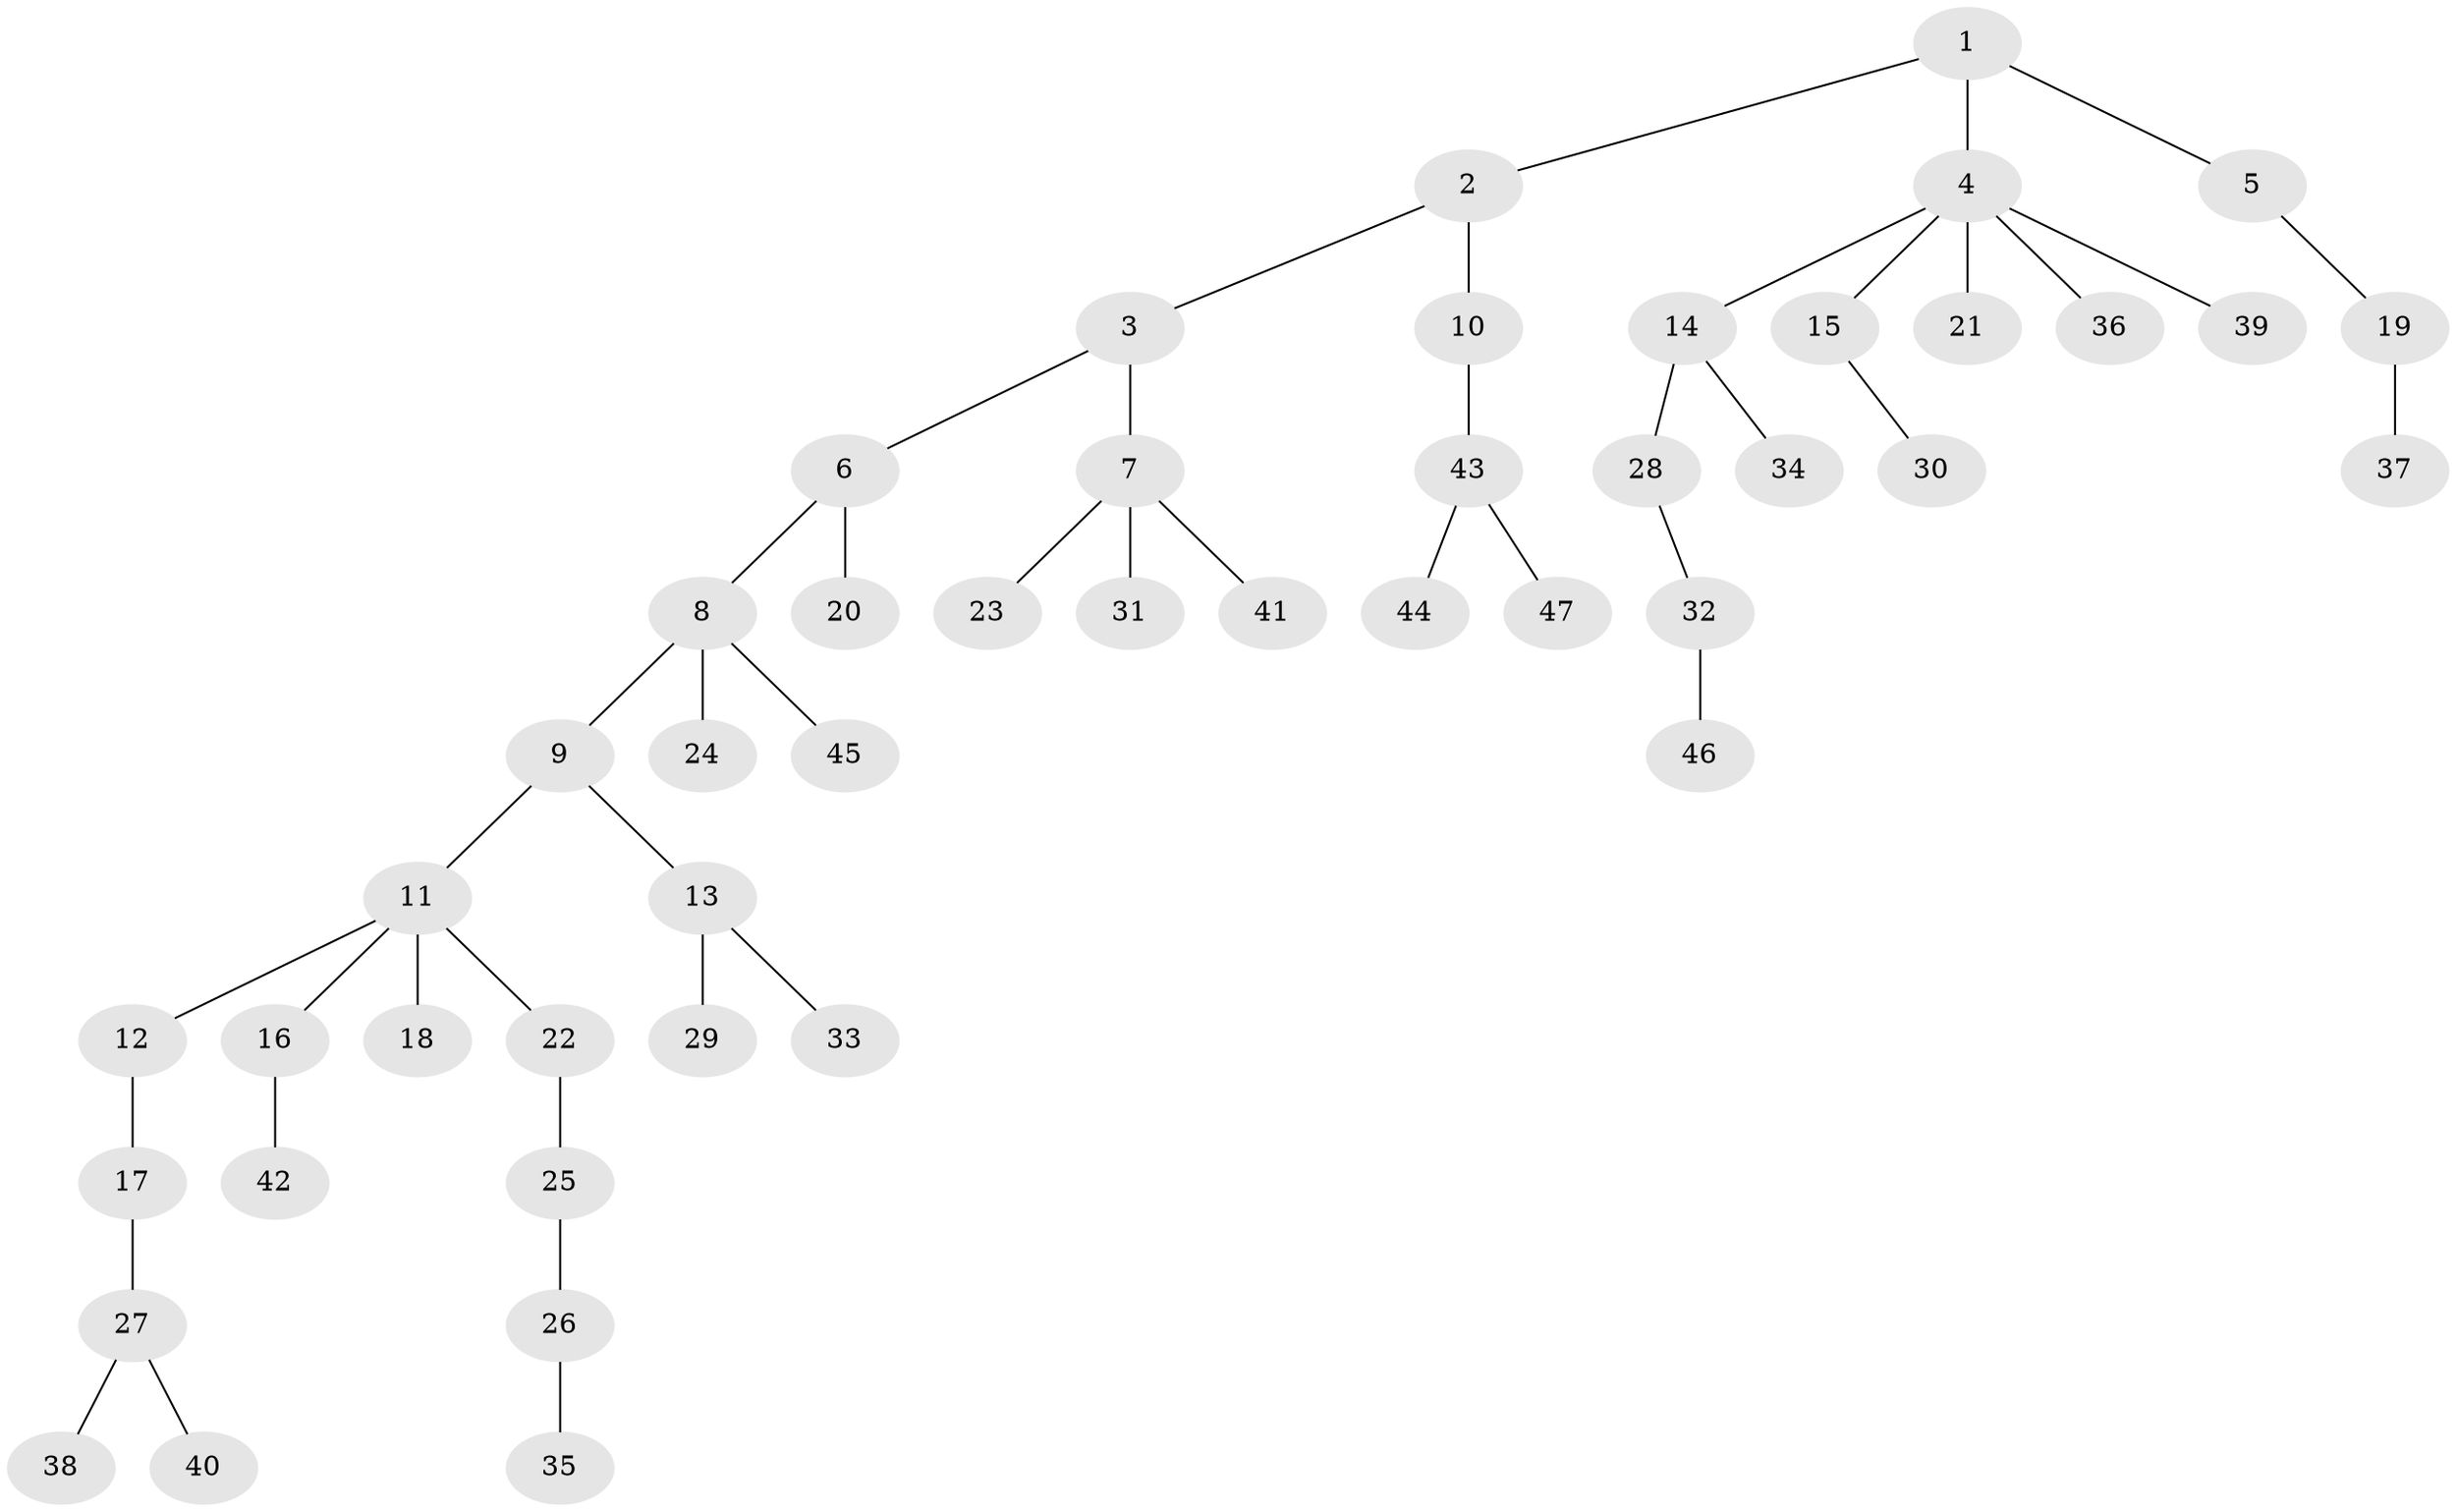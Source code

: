 // original degree distribution, {3: 0.18461538461538463, 7: 0.015384615384615385, 2: 0.2153846153846154, 4: 0.07692307692307693, 5: 0.015384615384615385, 1: 0.49230769230769234}
// Generated by graph-tools (version 1.1) at 2025/52/03/04/25 22:52:01]
// undirected, 47 vertices, 46 edges
graph export_dot {
  node [color=gray90,style=filled];
  1;
  2;
  3;
  4;
  5;
  6;
  7;
  8;
  9;
  10;
  11;
  12;
  13;
  14;
  15;
  16;
  17;
  18;
  19;
  20;
  21;
  22;
  23;
  24;
  25;
  26;
  27;
  28;
  29;
  30;
  31;
  32;
  33;
  34;
  35;
  36;
  37;
  38;
  39;
  40;
  41;
  42;
  43;
  44;
  45;
  46;
  47;
  1 -- 2 [weight=1.0];
  1 -- 4 [weight=1.0];
  1 -- 5 [weight=1.0];
  2 -- 3 [weight=1.0];
  2 -- 10 [weight=1.0];
  3 -- 6 [weight=1.0];
  3 -- 7 [weight=1.0];
  4 -- 14 [weight=1.0];
  4 -- 15 [weight=1.0];
  4 -- 21 [weight=1.0];
  4 -- 36 [weight=1.0];
  4 -- 39 [weight=1.0];
  5 -- 19 [weight=1.0];
  6 -- 8 [weight=1.0];
  6 -- 20 [weight=1.0];
  7 -- 23 [weight=1.0];
  7 -- 31 [weight=1.0];
  7 -- 41 [weight=1.0];
  8 -- 9 [weight=1.0];
  8 -- 24 [weight=1.0];
  8 -- 45 [weight=1.0];
  9 -- 11 [weight=1.0];
  9 -- 13 [weight=1.0];
  10 -- 43 [weight=1.0];
  11 -- 12 [weight=1.0];
  11 -- 16 [weight=1.0];
  11 -- 18 [weight=1.0];
  11 -- 22 [weight=1.0];
  12 -- 17 [weight=1.0];
  13 -- 29 [weight=1.0];
  13 -- 33 [weight=1.0];
  14 -- 28 [weight=1.0];
  14 -- 34 [weight=1.0];
  15 -- 30 [weight=1.0];
  16 -- 42 [weight=1.0];
  17 -- 27 [weight=1.0];
  19 -- 37 [weight=1.0];
  22 -- 25 [weight=1.0];
  25 -- 26 [weight=1.0];
  26 -- 35 [weight=1.0];
  27 -- 38 [weight=1.0];
  27 -- 40 [weight=1.0];
  28 -- 32 [weight=1.0];
  32 -- 46 [weight=1.0];
  43 -- 44 [weight=1.0];
  43 -- 47 [weight=1.0];
}

